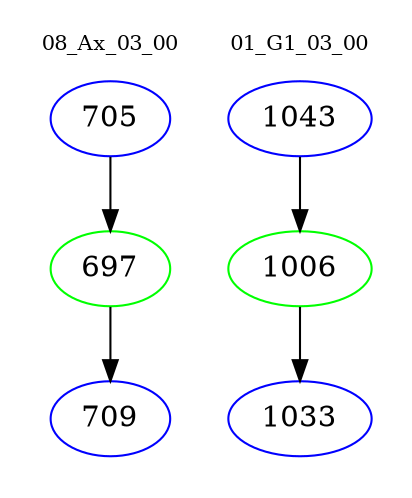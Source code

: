 digraph{
subgraph cluster_0 {
color = white
label = "08_Ax_03_00";
fontsize=10;
T0_705 [label="705", color="blue"]
T0_705 -> T0_697 [color="black"]
T0_697 [label="697", color="green"]
T0_697 -> T0_709 [color="black"]
T0_709 [label="709", color="blue"]
}
subgraph cluster_1 {
color = white
label = "01_G1_03_00";
fontsize=10;
T1_1043 [label="1043", color="blue"]
T1_1043 -> T1_1006 [color="black"]
T1_1006 [label="1006", color="green"]
T1_1006 -> T1_1033 [color="black"]
T1_1033 [label="1033", color="blue"]
}
}
